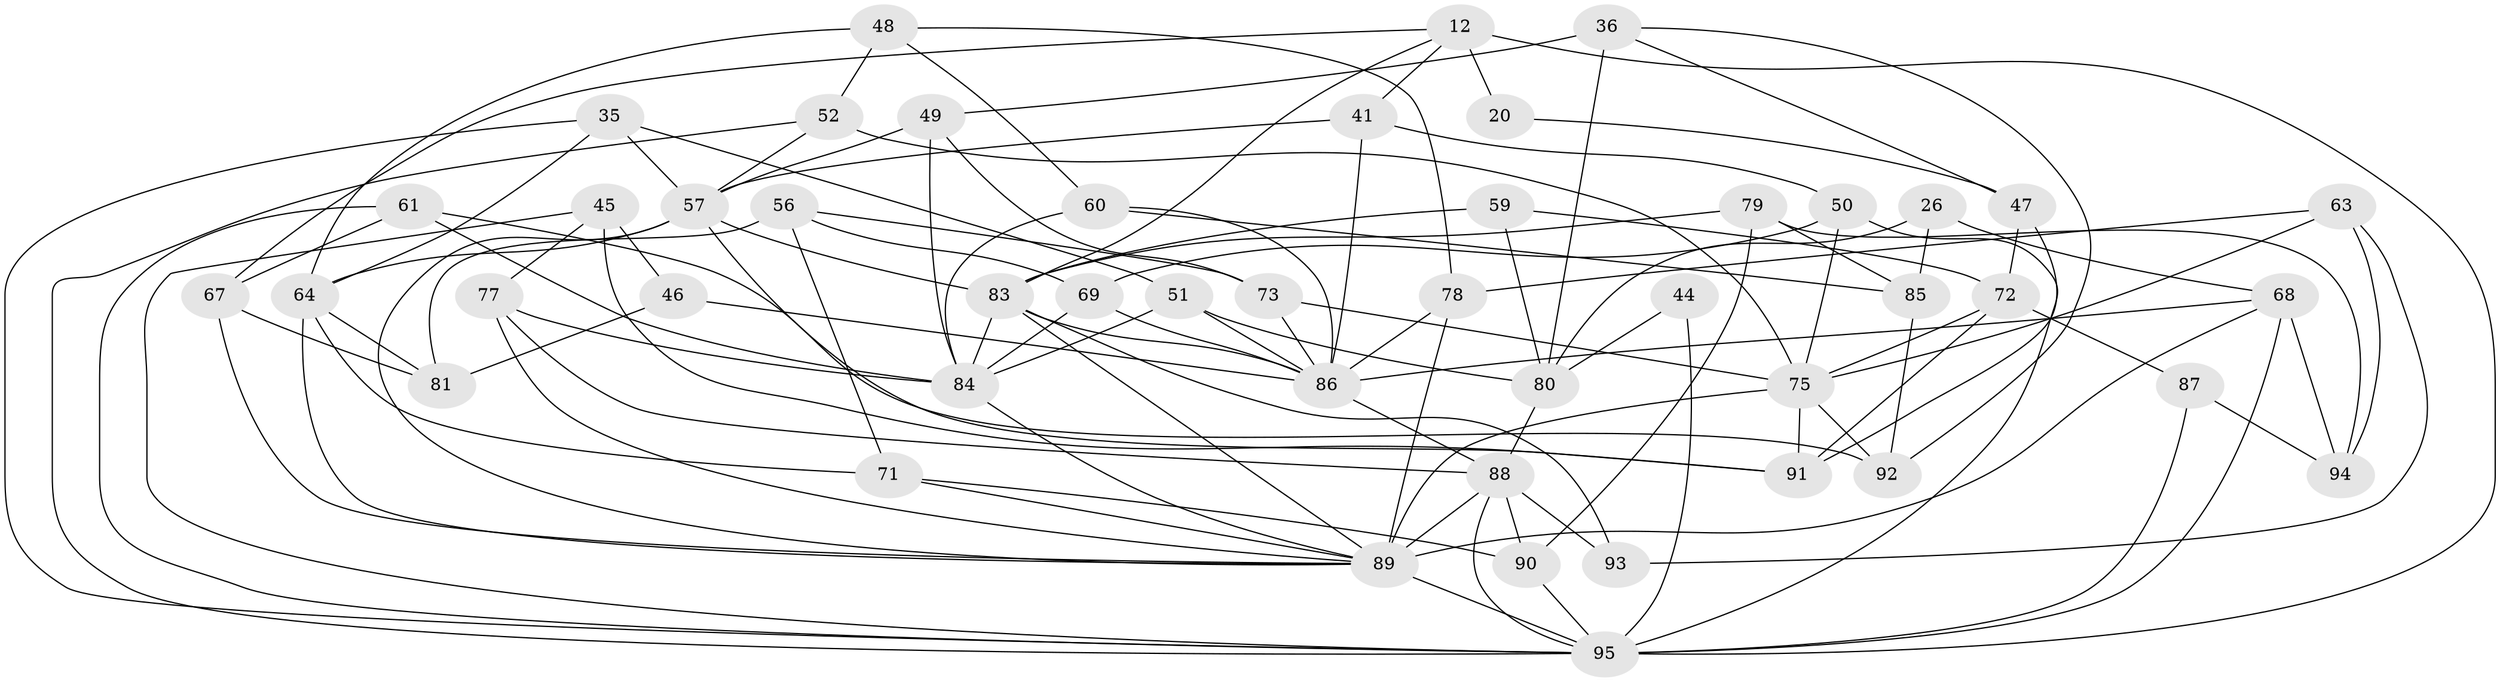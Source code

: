 // original degree distribution, {4: 1.0}
// Generated by graph-tools (version 1.1) at 2025/57/03/09/25 04:57:21]
// undirected, 47 vertices, 114 edges
graph export_dot {
graph [start="1"]
  node [color=gray90,style=filled];
  12 [super="+4"];
  20;
  26;
  35;
  36;
  41;
  44;
  45 [super="+28"];
  46;
  47 [super="+13"];
  48;
  49;
  50;
  51;
  52;
  56;
  57 [super="+33+38"];
  59;
  60;
  61;
  63;
  64 [super="+34"];
  67;
  68 [super="+31"];
  69;
  71;
  72 [super="+39"];
  73;
  75 [super="+9+30"];
  77 [super="+17"];
  78 [super="+76"];
  79 [super="+55"];
  80 [super="+23+54"];
  81;
  83 [super="+3+6+21+65"];
  84 [super="+25+74"];
  85 [super="+14"];
  86 [super="+70+53"];
  87;
  88 [super="+66"];
  89 [super="+8+22+29+40+62"];
  90;
  91 [super="+43"];
  92;
  93;
  94;
  95 [super="+58+82"];
  12 -- 20 [weight=2];
  12 -- 67;
  12 -- 41;
  12 -- 83;
  12 -- 95;
  20 -- 47 [weight=2];
  26 -- 85 [weight=2];
  26 -- 68;
  26 -- 80;
  35 -- 51;
  35 -- 95;
  35 -- 57;
  35 -- 64;
  36 -- 92;
  36 -- 49;
  36 -- 47;
  36 -- 80;
  41 -- 50;
  41 -- 57;
  41 -- 86;
  44 -- 80 [weight=2];
  44 -- 95 [weight=2];
  45 -- 46 [weight=2];
  45 -- 91 [weight=2];
  45 -- 77;
  45 -- 95;
  46 -- 81;
  46 -- 86;
  47 -- 72 [weight=2];
  47 -- 91;
  48 -- 60;
  48 -- 52;
  48 -- 64;
  48 -- 78;
  49 -- 73;
  49 -- 84;
  49 -- 57;
  50 -- 69;
  50 -- 75;
  50 -- 95;
  51 -- 84;
  51 -- 80;
  51 -- 86;
  52 -- 95;
  52 -- 75;
  52 -- 57;
  56 -- 69;
  56 -- 73;
  56 -- 81;
  56 -- 71;
  57 -- 64;
  57 -- 91;
  57 -- 89;
  57 -- 83;
  59 -- 72;
  59 -- 83 [weight=2];
  59 -- 80;
  60 -- 85;
  60 -- 84;
  60 -- 86;
  61 -- 92;
  61 -- 84;
  61 -- 67;
  61 -- 95;
  63 -- 93;
  63 -- 94;
  63 -- 75;
  63 -- 78;
  64 -- 71;
  64 -- 81;
  64 -- 89;
  67 -- 81;
  67 -- 89;
  68 -- 94;
  68 -- 89;
  68 -- 86;
  68 -- 95 [weight=2];
  69 -- 84;
  69 -- 86;
  71 -- 89;
  71 -- 90;
  72 -- 87;
  72 -- 91;
  72 -- 75;
  73 -- 75;
  73 -- 86;
  75 -- 91 [weight=3];
  75 -- 92;
  75 -- 89 [weight=3];
  77 -- 84 [weight=2];
  77 -- 88 [weight=2];
  77 -- 89;
  78 -- 89 [weight=2];
  78 -- 86 [weight=2];
  79 -- 85 [weight=2];
  79 -- 83 [weight=2];
  79 -- 90;
  79 -- 94;
  80 -- 88 [weight=2];
  83 -- 86 [weight=2];
  83 -- 84 [weight=2];
  83 -- 93 [weight=2];
  83 -- 89 [weight=2];
  84 -- 89;
  85 -- 92;
  86 -- 88;
  87 -- 94;
  87 -- 95 [weight=2];
  88 -- 90;
  88 -- 93;
  88 -- 89 [weight=2];
  88 -- 95;
  89 -- 95 [weight=2];
  90 -- 95;
}
